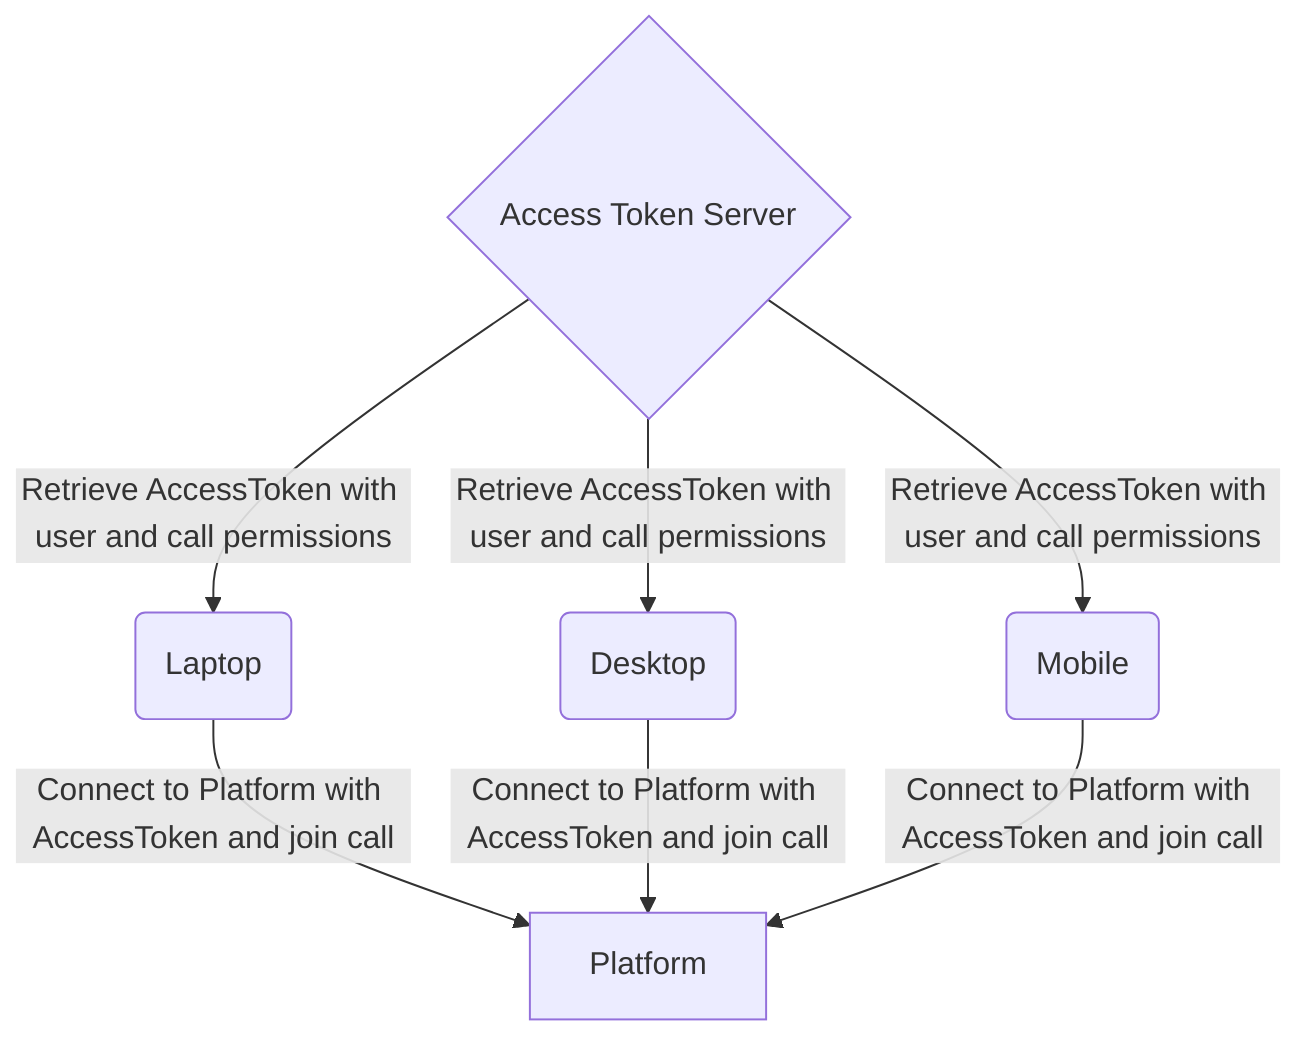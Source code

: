 flowchart TD
    platform[Platform]
    laptop(Laptop)
    desktop(Desktop)
    mobile(Mobile)
    server{Access Token Server}

    server -->|Retrieve AccessToken with user and call permissions| laptop
    server -->|Retrieve AccessToken with user and call permissions| desktop
    server -->|Retrieve AccessToken with user and call permissions| mobile

    laptop -->|Connect to Platform with AccessToken and join call| platform
    desktop -->|Connect to Platform with AccessToken and join call| platform
    mobile -->|Connect to Platform with AccessToken and join call| platform